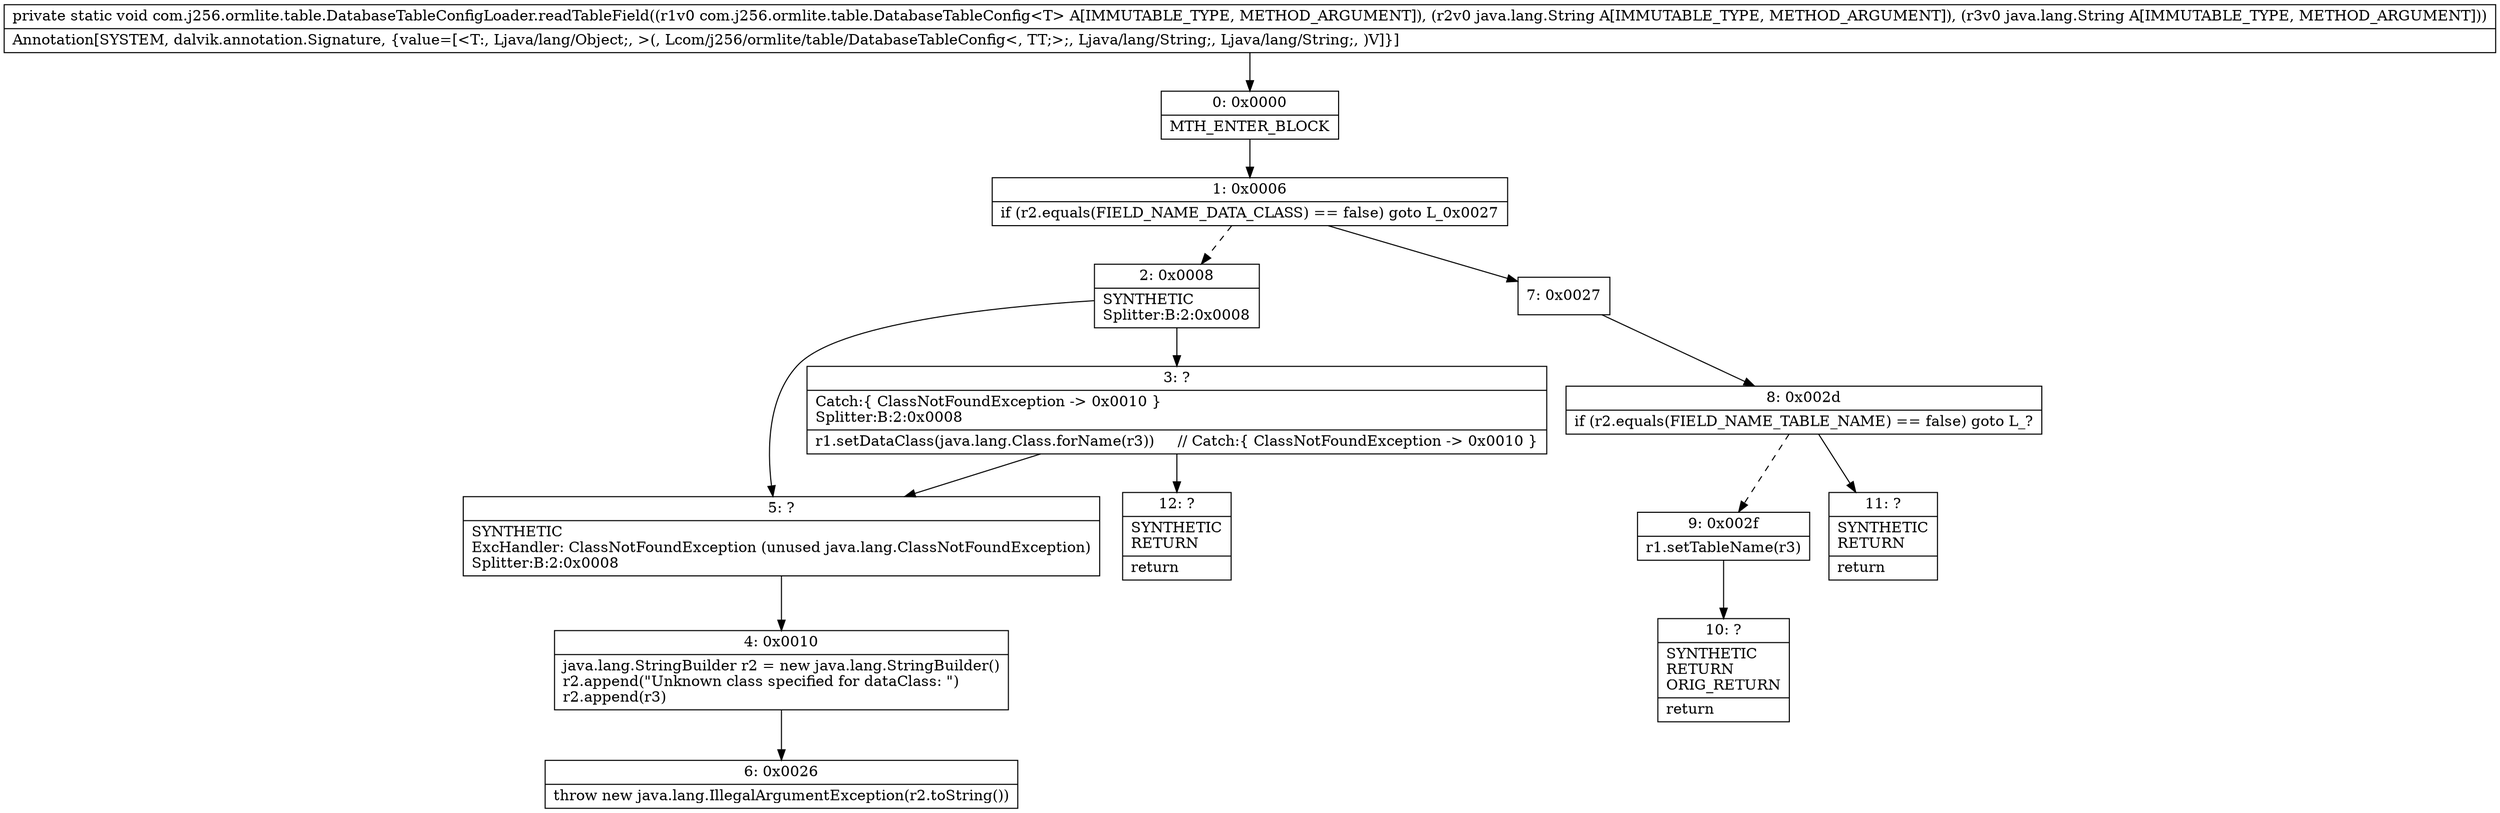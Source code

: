 digraph "CFG forcom.j256.ormlite.table.DatabaseTableConfigLoader.readTableField(Lcom\/j256\/ormlite\/table\/DatabaseTableConfig;Ljava\/lang\/String;Ljava\/lang\/String;)V" {
Node_0 [shape=record,label="{0\:\ 0x0000|MTH_ENTER_BLOCK\l}"];
Node_1 [shape=record,label="{1\:\ 0x0006|if (r2.equals(FIELD_NAME_DATA_CLASS) == false) goto L_0x0027\l}"];
Node_2 [shape=record,label="{2\:\ 0x0008|SYNTHETIC\lSplitter:B:2:0x0008\l}"];
Node_3 [shape=record,label="{3\:\ ?|Catch:\{ ClassNotFoundException \-\> 0x0010 \}\lSplitter:B:2:0x0008\l|r1.setDataClass(java.lang.Class.forName(r3))     \/\/ Catch:\{ ClassNotFoundException \-\> 0x0010 \}\l}"];
Node_4 [shape=record,label="{4\:\ 0x0010|java.lang.StringBuilder r2 = new java.lang.StringBuilder()\lr2.append(\"Unknown class specified for dataClass: \")\lr2.append(r3)\l}"];
Node_5 [shape=record,label="{5\:\ ?|SYNTHETIC\lExcHandler: ClassNotFoundException (unused java.lang.ClassNotFoundException)\lSplitter:B:2:0x0008\l}"];
Node_6 [shape=record,label="{6\:\ 0x0026|throw new java.lang.IllegalArgumentException(r2.toString())\l}"];
Node_7 [shape=record,label="{7\:\ 0x0027}"];
Node_8 [shape=record,label="{8\:\ 0x002d|if (r2.equals(FIELD_NAME_TABLE_NAME) == false) goto L_?\l}"];
Node_9 [shape=record,label="{9\:\ 0x002f|r1.setTableName(r3)\l}"];
Node_10 [shape=record,label="{10\:\ ?|SYNTHETIC\lRETURN\lORIG_RETURN\l|return\l}"];
Node_11 [shape=record,label="{11\:\ ?|SYNTHETIC\lRETURN\l|return\l}"];
Node_12 [shape=record,label="{12\:\ ?|SYNTHETIC\lRETURN\l|return\l}"];
MethodNode[shape=record,label="{private static void com.j256.ormlite.table.DatabaseTableConfigLoader.readTableField((r1v0 com.j256.ormlite.table.DatabaseTableConfig\<T\> A[IMMUTABLE_TYPE, METHOD_ARGUMENT]), (r2v0 java.lang.String A[IMMUTABLE_TYPE, METHOD_ARGUMENT]), (r3v0 java.lang.String A[IMMUTABLE_TYPE, METHOD_ARGUMENT]))  | Annotation[SYSTEM, dalvik.annotation.Signature, \{value=[\<T:, Ljava\/lang\/Object;, \>(, Lcom\/j256\/ormlite\/table\/DatabaseTableConfig\<, TT;\>;, Ljava\/lang\/String;, Ljava\/lang\/String;, )V]\}]\l}"];
MethodNode -> Node_0;
Node_0 -> Node_1;
Node_1 -> Node_2[style=dashed];
Node_1 -> Node_7;
Node_2 -> Node_3;
Node_2 -> Node_5;
Node_3 -> Node_5;
Node_3 -> Node_12;
Node_4 -> Node_6;
Node_5 -> Node_4;
Node_7 -> Node_8;
Node_8 -> Node_9[style=dashed];
Node_8 -> Node_11;
Node_9 -> Node_10;
}

